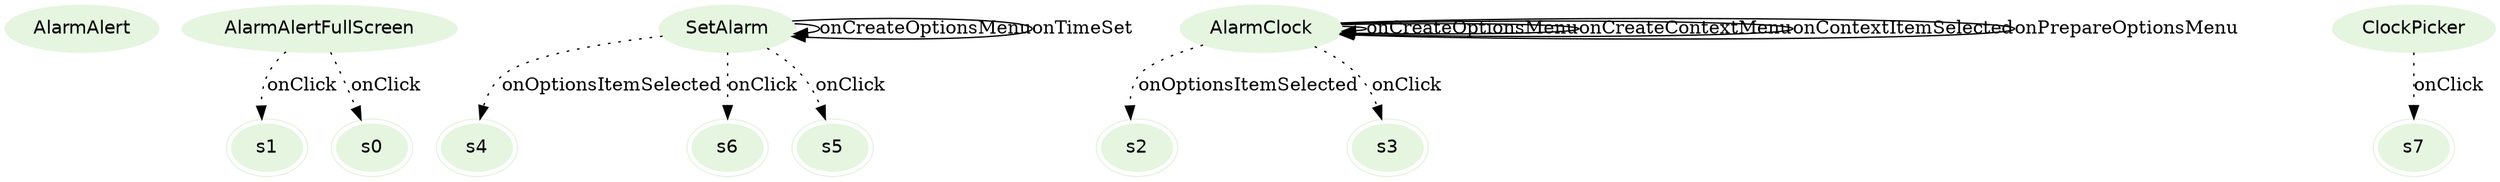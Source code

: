 digraph {
fontname="Helvetica";
node[style=filled, fontname="Helvetica", colorscheme=greens3, color=1];
AlarmAlert;
s1[peripheries=2];
s4[peripheries=2];
AlarmAlertFullScreen;
s0[peripheries=2];
s2[peripheries=2];
s3[peripheries=2];
AlarmClock;
s7[peripheries=2];
SetAlarm;
s6[peripheries=2];
s5[peripheries=2];
ClockPicker;
SetAlarm -> s4[label="onOptionsItemSelected",style=dotted];
SetAlarm -> s6[label="onClick",style=dotted];
SetAlarm -> s5[label="onClick",style=dotted];
AlarmAlertFullScreen -> s0[label="onClick",style=dotted];
AlarmClock -> AlarmClock[label="onCreateOptionsMenu"];
AlarmClock -> AlarmClock[label="onCreateContextMenu"];
ClockPicker -> s7[label="onClick",style=dotted];
SetAlarm -> SetAlarm[label="onCreateOptionsMenu"];
SetAlarm -> SetAlarm[label="onTimeSet"];
AlarmAlertFullScreen -> s1[label="onClick",style=dotted];
AlarmClock -> s2[label="onOptionsItemSelected",style=dotted];
AlarmClock -> AlarmClock[label="onContextItemSelected"];
AlarmClock -> AlarmClock[label="onPrepareOptionsMenu"];
AlarmClock -> s3[label="onClick",style=dotted];
}